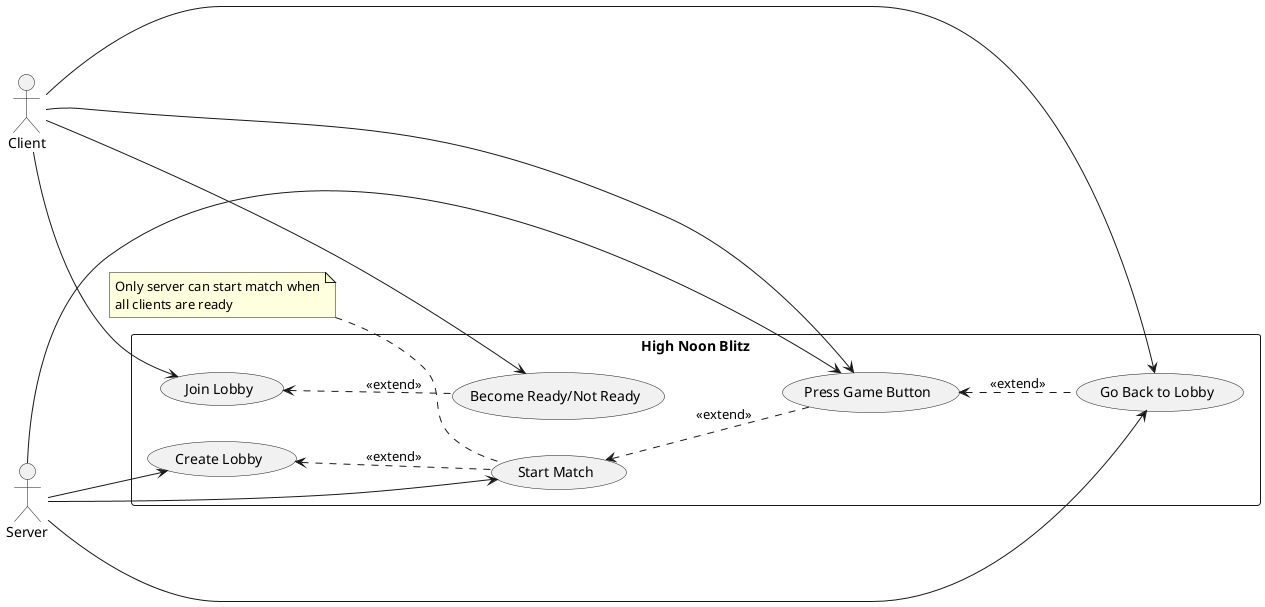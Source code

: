 @startuml Server-Client Lobby Game Use Cases

left to right direction
skinparam packageStyle rectangle

actor Server
actor Client

rectangle "High Noon Blitz" {
  usecase "Create Lobby" as UC1
  usecase "Start Match" as UC2
  usecase "Press Game Button" as UC3
  usecase "Go Back to Lobby" as UC4
  usecase "Join Lobby" as UC5
  usecase "Become Ready/Not Ready" as UC6

  ' Dependencies between use cases
  UC1 <.. UC2 : <<extend>>
  UC2 <.. UC3 : <<extend>>
  UC3 <.. UC4 : <<extend>>
  UC5 <.. UC6 : <<extend>>
}

Server --> UC1
Server --> UC2
Server --> UC3
Server --> UC4

Client --> UC3
Client --> UC4
Client --> UC5
Client --> UC6

note "Only server can start match when\nall clients are ready" as N1
N1 .. UC2

@enduml